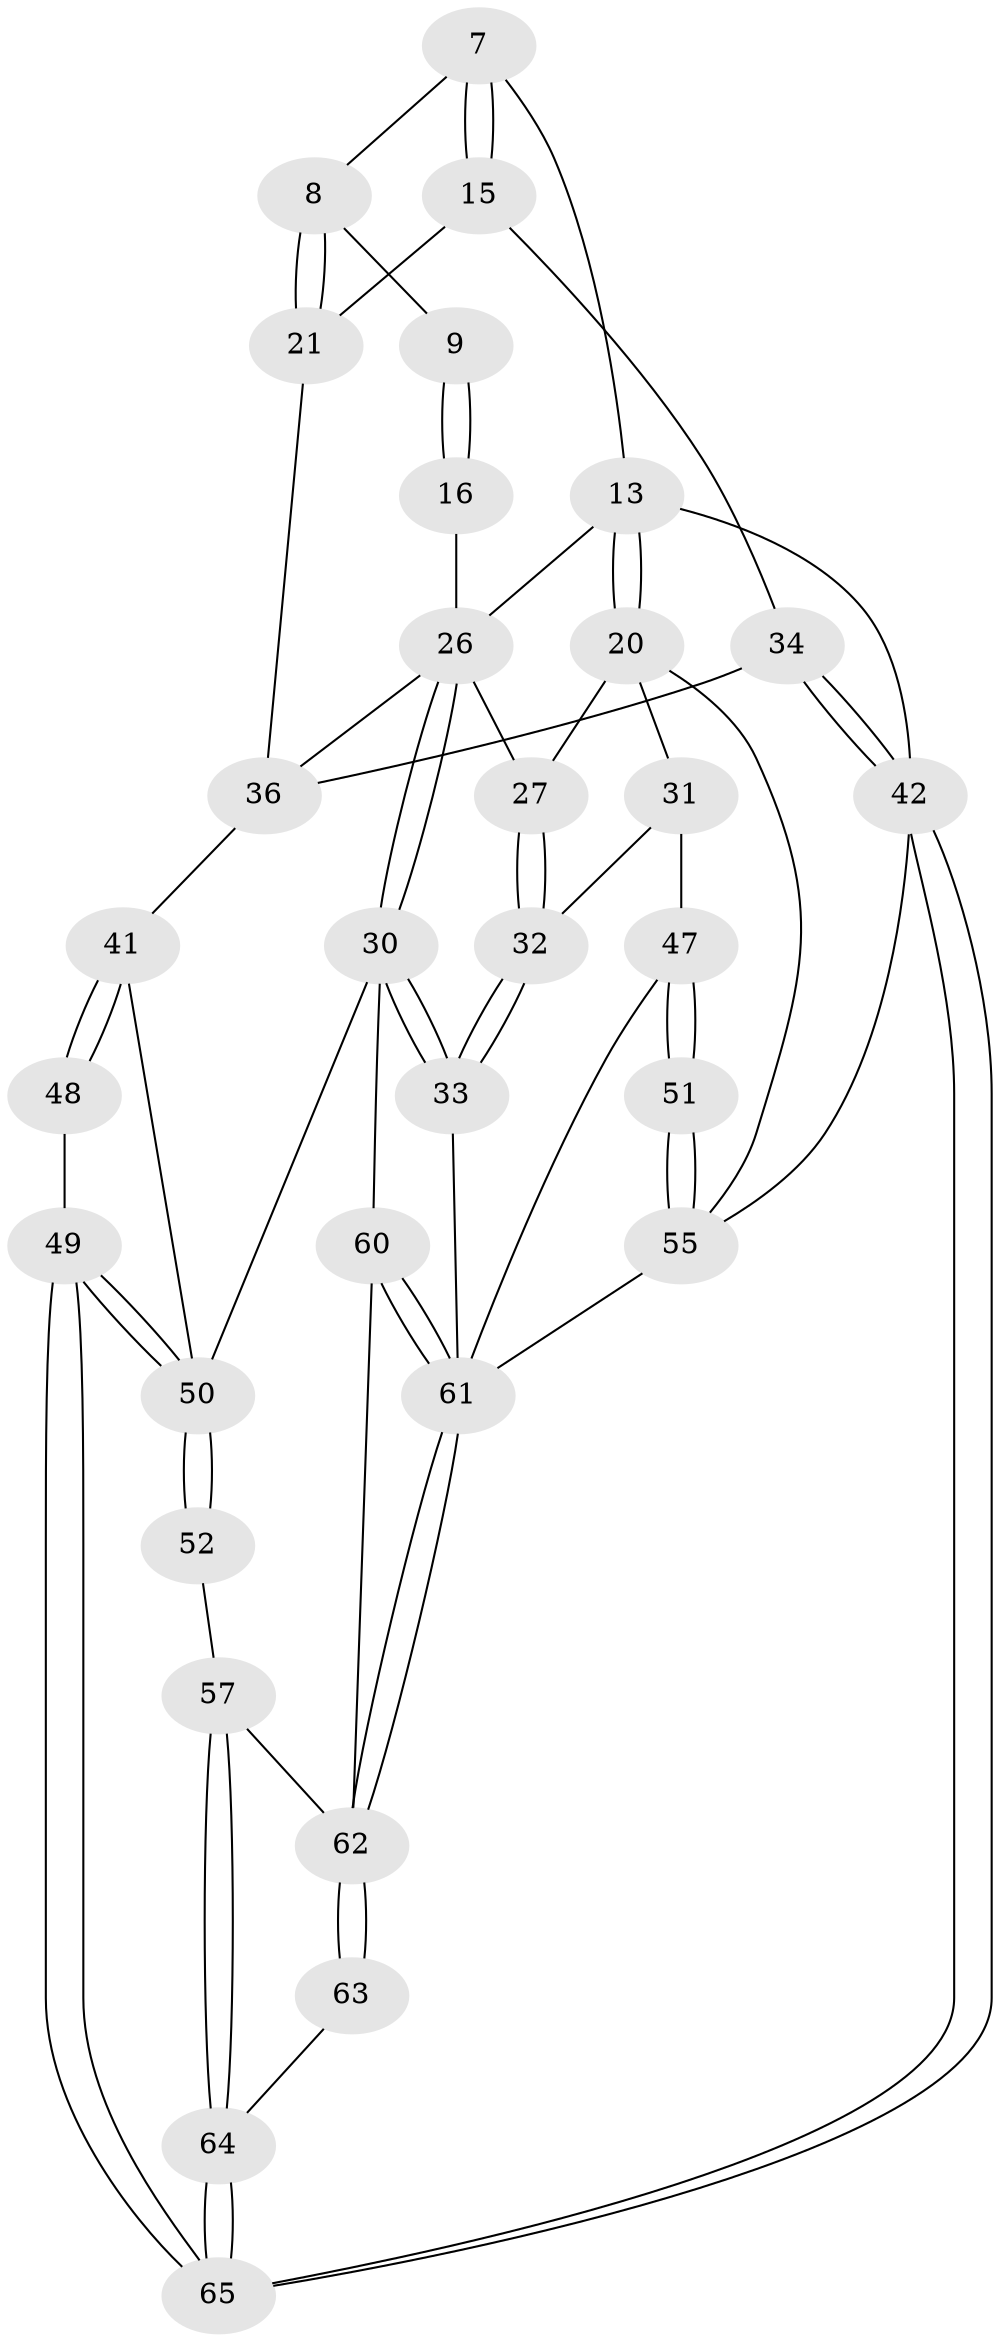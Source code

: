 // original degree distribution, {3: 0.03076923076923077, 4: 0.3076923076923077, 5: 0.4, 6: 0.26153846153846155}
// Generated by graph-tools (version 1.1) at 2025/02/03/09/25 05:02:10]
// undirected, 32 vertices, 72 edges
graph export_dot {
graph [start="1"]
  node [color=gray90,style=filled];
  7 [pos="+0.9136461281824126+0.09409345706923197"];
  8 [pos="+0.8544496880370859+0.16889565535883017"];
  9 [pos="+0.8330920646756681+0.1633092350221362"];
  13 [pos="+0.2803885764872185+0.06877163011924882",super="+11"];
  15 [pos="+1+0.18751109526150722"];
  16 [pos="+0.704410872404393+0.20298286113876612",super="+4+5"];
  20 [pos="+0.22322220462580153+0.1568993883033131",super="+19"];
  21 [pos="+0.87385072302699+0.19529502185135486"];
  26 [pos="+0.3334237010507898+0.3287235988662117",super="+24+12+3"];
  27 [pos="+0.19901944858732645+0.31088127464908594"];
  30 [pos="+0.5388495619863686+0.615729162991324",super="+29"];
  31 [pos="+0+0.39891597355679664"];
  32 [pos="+0.1461426792715297+0.3611270497467417"];
  33 [pos="+0.2709978966628192+0.6045356582655731"];
  34 [pos="+1+0.7192791712384667",super="+25+14"];
  36 [pos="+0.8390067302488293+0.4604575835181956",super="+23+35+22"];
  41 [pos="+1+0.7143435970625154",super="+37+38"];
  42 [pos="+1+1",super="+10"];
  47 [pos="+0.16987077201285436+0.6824905293460485",super="+43"];
  48 [pos="+1+0.7213003647241836"];
  49 [pos="+0.8032041563483963+0.8464360566110313"];
  50 [pos="+0.7980607280275783+0.8449864134480519",super="+39+40"];
  51 [pos="+0.10317737751621411+0.7598420454408111",super="+44"];
  52 [pos="+0.7762949085313208+0.8466763868172731"];
  55 [pos="+0.18716497400038787+1",super="+45"];
  57 [pos="+0.7571730970415389+0.8534713587586247"];
  60 [pos="+0.5383986455592014+0.7820303614794301",super="+56"];
  61 [pos="+0.31155435371141305+1",super="+54"];
  62 [pos="+0.4918083920480343+1",super="+59+58"];
  63 [pos="+0.6009635411707933+1"];
  64 [pos="+0.6627774671955047+1"];
  65 [pos="+1+1"];
  7 -- 8;
  7 -- 15;
  7 -- 15;
  7 -- 13;
  8 -- 9;
  8 -- 21;
  8 -- 21;
  9 -- 16 [weight=2];
  9 -- 16;
  13 -- 20 [weight=2];
  13 -- 20;
  13 -- 26 [weight=2];
  13 -- 42 [weight=2];
  15 -- 21;
  15 -- 34;
  16 -- 26 [weight=2];
  20 -- 27;
  20 -- 31;
  20 -- 55;
  21 -- 36;
  26 -- 27;
  26 -- 30 [weight=2];
  26 -- 30;
  26 -- 36;
  27 -- 32;
  27 -- 32;
  30 -- 33;
  30 -- 33;
  30 -- 50;
  30 -- 60;
  31 -- 32;
  31 -- 47;
  32 -- 33;
  32 -- 33;
  33 -- 61;
  34 -- 42 [weight=2];
  34 -- 42;
  34 -- 36 [weight=2];
  36 -- 41 [weight=2];
  41 -- 48 [weight=2];
  41 -- 48;
  41 -- 50;
  42 -- 65;
  42 -- 65;
  42 -- 55;
  47 -- 51 [weight=2];
  47 -- 51;
  47 -- 61;
  48 -- 49;
  49 -- 50;
  49 -- 50;
  49 -- 65;
  49 -- 65;
  50 -- 52 [weight=2];
  50 -- 52;
  51 -- 55 [weight=2];
  51 -- 55;
  52 -- 57;
  55 -- 61;
  57 -- 64;
  57 -- 64;
  57 -- 62;
  60 -- 61 [weight=2];
  60 -- 61;
  60 -- 62;
  61 -- 62;
  61 -- 62;
  62 -- 63 [weight=2];
  62 -- 63;
  63 -- 64;
  64 -- 65;
  64 -- 65;
}

